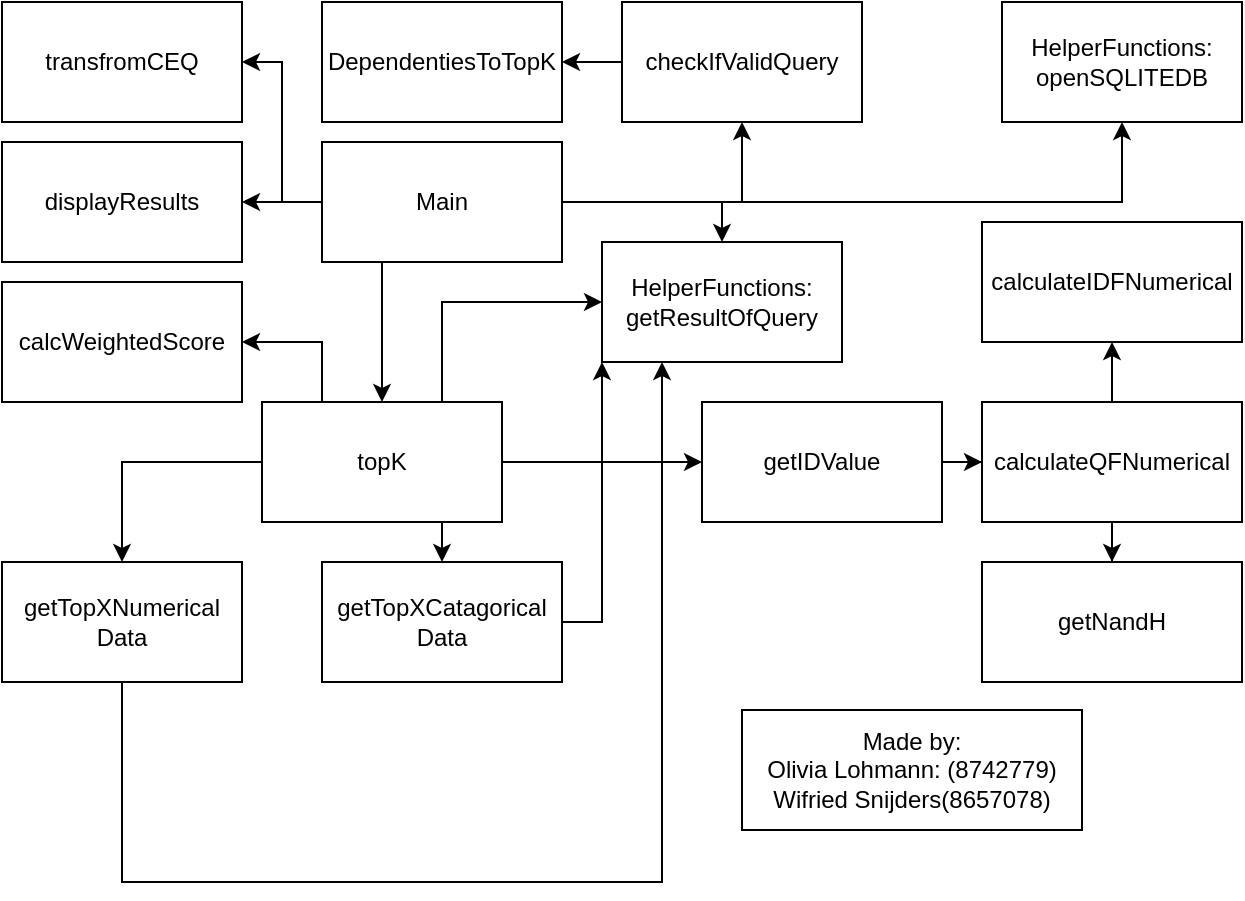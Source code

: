 <mxfile version="15.2.7" type="device"><diagram id="t2h_9-p8PfeZHDz68EcW" name="Pagina-1"><mxGraphModel dx="1022" dy="1182" grid="1" gridSize="10" guides="1" tooltips="1" connect="1" arrows="1" fold="1" page="1" pageScale="1" pageWidth="1169" pageHeight="827" math="0" shadow="0"><root><mxCell id="0"/><mxCell id="1" parent="0"/><mxCell id="i3VB4NsHTGtMoFOvIbrH-1" value="transfromCEQ" style="rounded=0;whiteSpace=wrap;html=1;" vertex="1" parent="1"><mxGeometry x="280" y="60" width="120" height="60" as="geometry"/></mxCell><mxCell id="i3VB4NsHTGtMoFOvIbrH-34" style="edgeStyle=orthogonalEdgeStyle;rounded=0;orthogonalLoop=1;jettySize=auto;html=1;entryX=1;entryY=0.5;entryDx=0;entryDy=0;exitX=0;exitY=0.5;exitDx=0;exitDy=0;" edge="1" parent="1" source="i3VB4NsHTGtMoFOvIbrH-10" target="i3VB4NsHTGtMoFOvIbrH-1"><mxGeometry relative="1" as="geometry"/></mxCell><mxCell id="i3VB4NsHTGtMoFOvIbrH-2" value="DependentiesToTopK" style="rounded=0;whiteSpace=wrap;html=1;" vertex="1" parent="1"><mxGeometry x="440" y="60" width="120" height="60" as="geometry"/></mxCell><mxCell id="i3VB4NsHTGtMoFOvIbrH-22" style="edgeStyle=orthogonalEdgeStyle;rounded=0;orthogonalLoop=1;jettySize=auto;html=1;" edge="1" parent="1" source="i3VB4NsHTGtMoFOvIbrH-3" target="i3VB4NsHTGtMoFOvIbrH-6"><mxGeometry relative="1" as="geometry"/></mxCell><mxCell id="i3VB4NsHTGtMoFOvIbrH-23" style="edgeStyle=orthogonalEdgeStyle;rounded=0;orthogonalLoop=1;jettySize=auto;html=1;exitX=0.75;exitY=1;exitDx=0;exitDy=0;entryX=0.5;entryY=0;entryDx=0;entryDy=0;" edge="1" parent="1" source="i3VB4NsHTGtMoFOvIbrH-3" target="i3VB4NsHTGtMoFOvIbrH-7"><mxGeometry relative="1" as="geometry"/></mxCell><mxCell id="i3VB4NsHTGtMoFOvIbrH-24" style="edgeStyle=orthogonalEdgeStyle;rounded=0;orthogonalLoop=1;jettySize=auto;html=1;" edge="1" parent="1" source="i3VB4NsHTGtMoFOvIbrH-3" target="i3VB4NsHTGtMoFOvIbrH-5"><mxGeometry relative="1" as="geometry"/></mxCell><mxCell id="i3VB4NsHTGtMoFOvIbrH-26" style="edgeStyle=orthogonalEdgeStyle;rounded=0;orthogonalLoop=1;jettySize=auto;html=1;entryX=1;entryY=0.5;entryDx=0;entryDy=0;exitX=0.25;exitY=0;exitDx=0;exitDy=0;" edge="1" parent="1" source="i3VB4NsHTGtMoFOvIbrH-3" target="i3VB4NsHTGtMoFOvIbrH-4"><mxGeometry relative="1" as="geometry"/></mxCell><mxCell id="i3VB4NsHTGtMoFOvIbrH-48" style="edgeStyle=orthogonalEdgeStyle;rounded=0;orthogonalLoop=1;jettySize=auto;html=1;exitX=0.75;exitY=0;exitDx=0;exitDy=0;entryX=0;entryY=0.5;entryDx=0;entryDy=0;" edge="1" parent="1" source="i3VB4NsHTGtMoFOvIbrH-3" target="i3VB4NsHTGtMoFOvIbrH-44"><mxGeometry relative="1" as="geometry"/></mxCell><mxCell id="i3VB4NsHTGtMoFOvIbrH-3" value="topK" style="rounded=0;whiteSpace=wrap;html=1;" vertex="1" parent="1"><mxGeometry x="410" y="260" width="120" height="60" as="geometry"/></mxCell><mxCell id="i3VB4NsHTGtMoFOvIbrH-4" value="calcWeightedScore" style="rounded=0;whiteSpace=wrap;html=1;" vertex="1" parent="1"><mxGeometry x="280" y="200" width="120" height="60" as="geometry"/></mxCell><mxCell id="i3VB4NsHTGtMoFOvIbrH-41" style="edgeStyle=orthogonalEdgeStyle;rounded=0;orthogonalLoop=1;jettySize=auto;html=1;entryX=0;entryY=0.5;entryDx=0;entryDy=0;" edge="1" parent="1" source="i3VB4NsHTGtMoFOvIbrH-5" target="i3VB4NsHTGtMoFOvIbrH-37"><mxGeometry relative="1" as="geometry"/></mxCell><mxCell id="i3VB4NsHTGtMoFOvIbrH-5" value="getIDValue" style="rounded=0;whiteSpace=wrap;html=1;" vertex="1" parent="1"><mxGeometry x="630" y="260" width="120" height="60" as="geometry"/></mxCell><mxCell id="i3VB4NsHTGtMoFOvIbrH-50" style="edgeStyle=orthogonalEdgeStyle;rounded=0;orthogonalLoop=1;jettySize=auto;html=1;entryX=0.25;entryY=1;entryDx=0;entryDy=0;" edge="1" parent="1" source="i3VB4NsHTGtMoFOvIbrH-6" target="i3VB4NsHTGtMoFOvIbrH-44"><mxGeometry relative="1" as="geometry"><mxPoint x="340" y="500" as="targetPoint"/><Array as="points"><mxPoint x="340" y="500"/><mxPoint x="610" y="500"/></Array></mxGeometry></mxCell><mxCell id="i3VB4NsHTGtMoFOvIbrH-6" value="getTopXNumerical&lt;br&gt;Data" style="rounded=0;whiteSpace=wrap;html=1;" vertex="1" parent="1"><mxGeometry x="280" y="340" width="120" height="60" as="geometry"/></mxCell><mxCell id="i3VB4NsHTGtMoFOvIbrH-51" style="edgeStyle=orthogonalEdgeStyle;rounded=0;orthogonalLoop=1;jettySize=auto;html=1;entryX=0;entryY=1;entryDx=0;entryDy=0;" edge="1" parent="1" source="i3VB4NsHTGtMoFOvIbrH-7" target="i3VB4NsHTGtMoFOvIbrH-44"><mxGeometry relative="1" as="geometry"/></mxCell><mxCell id="i3VB4NsHTGtMoFOvIbrH-7" value="getTopXCatagorical&lt;br&gt;Data" style="rounded=0;whiteSpace=wrap;html=1;" vertex="1" parent="1"><mxGeometry x="440" y="340" width="120" height="60" as="geometry"/></mxCell><mxCell id="i3VB4NsHTGtMoFOvIbrH-33" style="edgeStyle=orthogonalEdgeStyle;rounded=0;orthogonalLoop=1;jettySize=auto;html=1;exitX=0;exitY=0.5;exitDx=0;exitDy=0;entryX=1;entryY=0.5;entryDx=0;entryDy=0;" edge="1" parent="1" source="i3VB4NsHTGtMoFOvIbrH-8" target="i3VB4NsHTGtMoFOvIbrH-2"><mxGeometry relative="1" as="geometry"/></mxCell><mxCell id="i3VB4NsHTGtMoFOvIbrH-8" value="checkIfValidQuery" style="rounded=0;whiteSpace=wrap;html=1;" vertex="1" parent="1"><mxGeometry x="590" y="60" width="120" height="60" as="geometry"/></mxCell><mxCell id="i3VB4NsHTGtMoFOvIbrH-9" value="displayResults" style="rounded=0;whiteSpace=wrap;html=1;" vertex="1" parent="1"><mxGeometry x="280" y="130" width="120" height="60" as="geometry"/></mxCell><mxCell id="i3VB4NsHTGtMoFOvIbrH-14" style="edgeStyle=orthogonalEdgeStyle;rounded=0;orthogonalLoop=1;jettySize=auto;html=1;entryX=1;entryY=0.5;entryDx=0;entryDy=0;" edge="1" parent="1" source="i3VB4NsHTGtMoFOvIbrH-10" target="i3VB4NsHTGtMoFOvIbrH-9"><mxGeometry relative="1" as="geometry"/></mxCell><mxCell id="i3VB4NsHTGtMoFOvIbrH-21" style="edgeStyle=orthogonalEdgeStyle;rounded=0;orthogonalLoop=1;jettySize=auto;html=1;exitX=0.25;exitY=1;exitDx=0;exitDy=0;" edge="1" parent="1" source="i3VB4NsHTGtMoFOvIbrH-10" target="i3VB4NsHTGtMoFOvIbrH-3"><mxGeometry relative="1" as="geometry"/></mxCell><mxCell id="i3VB4NsHTGtMoFOvIbrH-32" style="edgeStyle=orthogonalEdgeStyle;rounded=0;orthogonalLoop=1;jettySize=auto;html=1;entryX=0.5;entryY=1;entryDx=0;entryDy=0;" edge="1" parent="1" source="i3VB4NsHTGtMoFOvIbrH-10" target="i3VB4NsHTGtMoFOvIbrH-8"><mxGeometry relative="1" as="geometry"/></mxCell><mxCell id="i3VB4NsHTGtMoFOvIbrH-46" style="edgeStyle=orthogonalEdgeStyle;rounded=0;orthogonalLoop=1;jettySize=auto;html=1;exitX=1;exitY=0.5;exitDx=0;exitDy=0;entryX=0.5;entryY=1;entryDx=0;entryDy=0;" edge="1" parent="1" source="i3VB4NsHTGtMoFOvIbrH-10" target="i3VB4NsHTGtMoFOvIbrH-43"><mxGeometry relative="1" as="geometry"/></mxCell><mxCell id="i3VB4NsHTGtMoFOvIbrH-47" style="edgeStyle=orthogonalEdgeStyle;rounded=0;orthogonalLoop=1;jettySize=auto;html=1;entryX=0.5;entryY=0;entryDx=0;entryDy=0;" edge="1" parent="1" source="i3VB4NsHTGtMoFOvIbrH-10" target="i3VB4NsHTGtMoFOvIbrH-44"><mxGeometry relative="1" as="geometry"/></mxCell><mxCell id="i3VB4NsHTGtMoFOvIbrH-10" value="Main" style="rounded=0;whiteSpace=wrap;html=1;" vertex="1" parent="1"><mxGeometry x="440" y="130" width="120" height="60" as="geometry"/></mxCell><mxCell id="i3VB4NsHTGtMoFOvIbrH-35" value="calculateIDFNumerical" style="rounded=0;whiteSpace=wrap;html=1;" vertex="1" parent="1"><mxGeometry x="770" y="170" width="130" height="60" as="geometry"/></mxCell><mxCell id="i3VB4NsHTGtMoFOvIbrH-36" value="getNandH" style="rounded=0;whiteSpace=wrap;html=1;" vertex="1" parent="1"><mxGeometry x="770" y="340" width="130" height="60" as="geometry"/></mxCell><mxCell id="i3VB4NsHTGtMoFOvIbrH-40" style="edgeStyle=orthogonalEdgeStyle;rounded=0;orthogonalLoop=1;jettySize=auto;html=1;entryX=0.5;entryY=1;entryDx=0;entryDy=0;" edge="1" parent="1" source="i3VB4NsHTGtMoFOvIbrH-37" target="i3VB4NsHTGtMoFOvIbrH-35"><mxGeometry relative="1" as="geometry"/></mxCell><mxCell id="i3VB4NsHTGtMoFOvIbrH-42" style="edgeStyle=orthogonalEdgeStyle;rounded=0;orthogonalLoop=1;jettySize=auto;html=1;entryX=0.5;entryY=0;entryDx=0;entryDy=0;" edge="1" parent="1" source="i3VB4NsHTGtMoFOvIbrH-37" target="i3VB4NsHTGtMoFOvIbrH-36"><mxGeometry relative="1" as="geometry"/></mxCell><mxCell id="i3VB4NsHTGtMoFOvIbrH-37" value="calculateQFNumerical" style="rounded=0;whiteSpace=wrap;html=1;" vertex="1" parent="1"><mxGeometry x="770" y="260" width="130" height="60" as="geometry"/></mxCell><mxCell id="i3VB4NsHTGtMoFOvIbrH-43" value="HelperFunctions:&lt;br&gt;openSQLITEDB" style="rounded=0;whiteSpace=wrap;html=1;" vertex="1" parent="1"><mxGeometry x="780" y="60" width="120" height="60" as="geometry"/></mxCell><mxCell id="i3VB4NsHTGtMoFOvIbrH-44" value="HelperFunctions:&lt;br&gt;getResultOfQuery&lt;br&gt;" style="rounded=0;whiteSpace=wrap;html=1;" vertex="1" parent="1"><mxGeometry x="580" y="180" width="120" height="60" as="geometry"/></mxCell><mxCell id="i3VB4NsHTGtMoFOvIbrH-53" value="&lt;div&gt;Made by:&lt;/div&gt;&lt;div&gt;Olivia Lohmann: (8742779)&lt;/div&gt;&lt;div&gt;Wifried Snijders(8657078)&lt;/div&gt;" style="rounded=0;whiteSpace=wrap;html=1;" vertex="1" parent="1"><mxGeometry x="650" y="414" width="170" height="60" as="geometry"/></mxCell></root></mxGraphModel></diagram></mxfile>